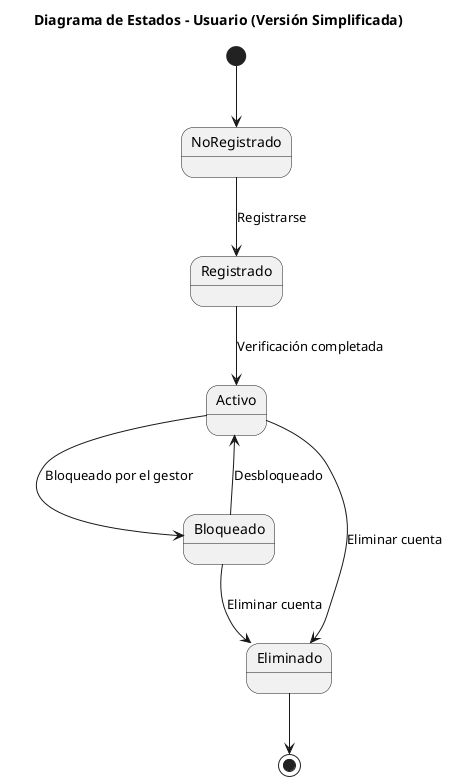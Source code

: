 @startuml
title Diagrama de Estados – Usuario (Versión Simplificada)

[*] --> NoRegistrado

NoRegistrado --> Registrado : Registrarse
Registrado --> Activo : Verificación completada
Activo --> Bloqueado : Bloqueado por el gestor
Bloqueado --> Activo : Desbloqueado
Activo --> Eliminado : Eliminar cuenta
Bloqueado --> Eliminado : Eliminar cuenta
Eliminado --> [*]

@enduml
